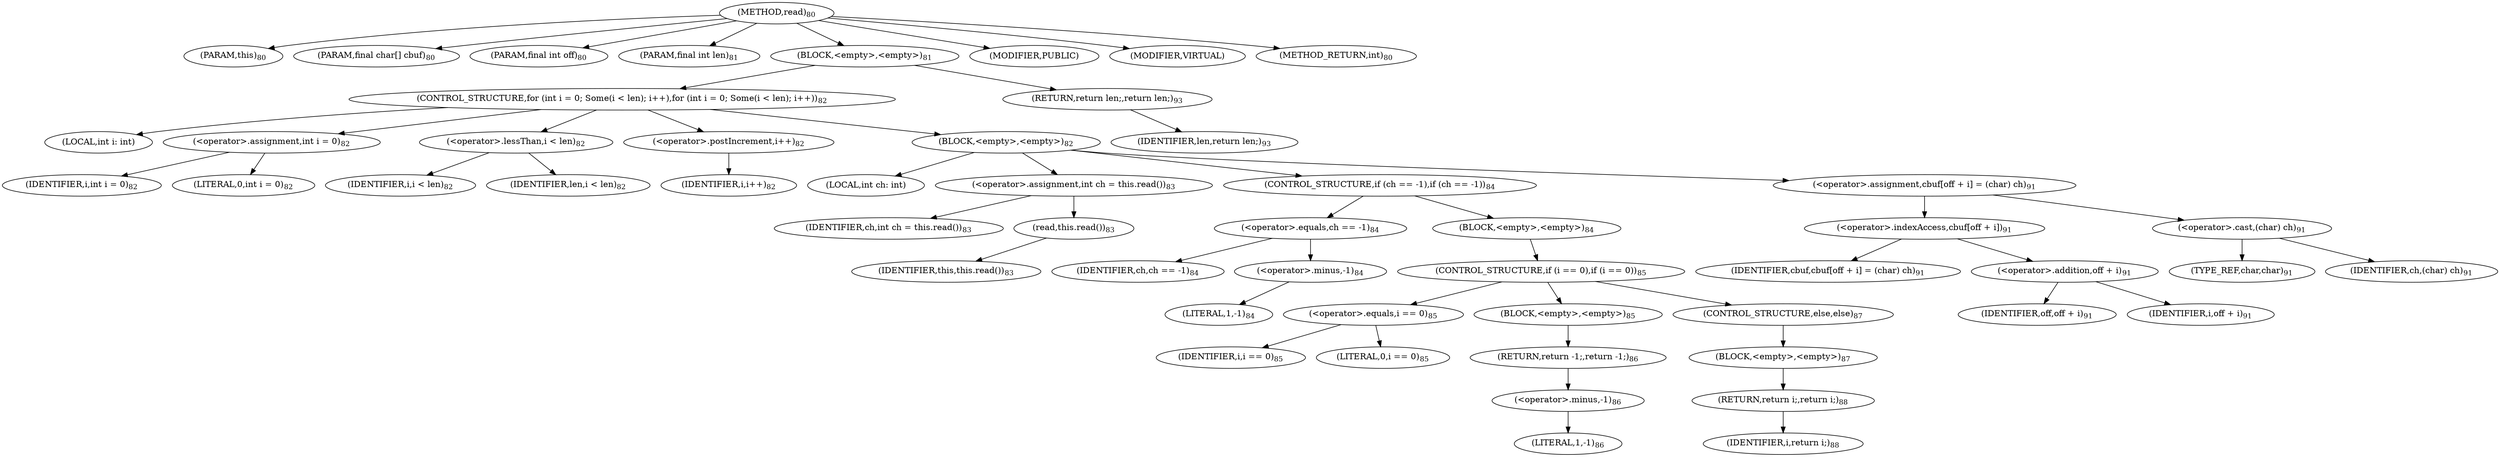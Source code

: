digraph "read" {  
"89" [label = <(METHOD,read)<SUB>80</SUB>> ]
"9" [label = <(PARAM,this)<SUB>80</SUB>> ]
"90" [label = <(PARAM,final char[] cbuf)<SUB>80</SUB>> ]
"91" [label = <(PARAM,final int off)<SUB>80</SUB>> ]
"92" [label = <(PARAM,final int len)<SUB>81</SUB>> ]
"93" [label = <(BLOCK,&lt;empty&gt;,&lt;empty&gt;)<SUB>81</SUB>> ]
"94" [label = <(CONTROL_STRUCTURE,for (int i = 0; Some(i &lt; len); i++),for (int i = 0; Some(i &lt; len); i++))<SUB>82</SUB>> ]
"95" [label = <(LOCAL,int i: int)> ]
"96" [label = <(&lt;operator&gt;.assignment,int i = 0)<SUB>82</SUB>> ]
"97" [label = <(IDENTIFIER,i,int i = 0)<SUB>82</SUB>> ]
"98" [label = <(LITERAL,0,int i = 0)<SUB>82</SUB>> ]
"99" [label = <(&lt;operator&gt;.lessThan,i &lt; len)<SUB>82</SUB>> ]
"100" [label = <(IDENTIFIER,i,i &lt; len)<SUB>82</SUB>> ]
"101" [label = <(IDENTIFIER,len,i &lt; len)<SUB>82</SUB>> ]
"102" [label = <(&lt;operator&gt;.postIncrement,i++)<SUB>82</SUB>> ]
"103" [label = <(IDENTIFIER,i,i++)<SUB>82</SUB>> ]
"104" [label = <(BLOCK,&lt;empty&gt;,&lt;empty&gt;)<SUB>82</SUB>> ]
"105" [label = <(LOCAL,int ch: int)> ]
"106" [label = <(&lt;operator&gt;.assignment,int ch = this.read())<SUB>83</SUB>> ]
"107" [label = <(IDENTIFIER,ch,int ch = this.read())<SUB>83</SUB>> ]
"108" [label = <(read,this.read())<SUB>83</SUB>> ]
"8" [label = <(IDENTIFIER,this,this.read())<SUB>83</SUB>> ]
"109" [label = <(CONTROL_STRUCTURE,if (ch == -1),if (ch == -1))<SUB>84</SUB>> ]
"110" [label = <(&lt;operator&gt;.equals,ch == -1)<SUB>84</SUB>> ]
"111" [label = <(IDENTIFIER,ch,ch == -1)<SUB>84</SUB>> ]
"112" [label = <(&lt;operator&gt;.minus,-1)<SUB>84</SUB>> ]
"113" [label = <(LITERAL,1,-1)<SUB>84</SUB>> ]
"114" [label = <(BLOCK,&lt;empty&gt;,&lt;empty&gt;)<SUB>84</SUB>> ]
"115" [label = <(CONTROL_STRUCTURE,if (i == 0),if (i == 0))<SUB>85</SUB>> ]
"116" [label = <(&lt;operator&gt;.equals,i == 0)<SUB>85</SUB>> ]
"117" [label = <(IDENTIFIER,i,i == 0)<SUB>85</SUB>> ]
"118" [label = <(LITERAL,0,i == 0)<SUB>85</SUB>> ]
"119" [label = <(BLOCK,&lt;empty&gt;,&lt;empty&gt;)<SUB>85</SUB>> ]
"120" [label = <(RETURN,return -1;,return -1;)<SUB>86</SUB>> ]
"121" [label = <(&lt;operator&gt;.minus,-1)<SUB>86</SUB>> ]
"122" [label = <(LITERAL,1,-1)<SUB>86</SUB>> ]
"123" [label = <(CONTROL_STRUCTURE,else,else)<SUB>87</SUB>> ]
"124" [label = <(BLOCK,&lt;empty&gt;,&lt;empty&gt;)<SUB>87</SUB>> ]
"125" [label = <(RETURN,return i;,return i;)<SUB>88</SUB>> ]
"126" [label = <(IDENTIFIER,i,return i;)<SUB>88</SUB>> ]
"127" [label = <(&lt;operator&gt;.assignment,cbuf[off + i] = (char) ch)<SUB>91</SUB>> ]
"128" [label = <(&lt;operator&gt;.indexAccess,cbuf[off + i])<SUB>91</SUB>> ]
"129" [label = <(IDENTIFIER,cbuf,cbuf[off + i] = (char) ch)<SUB>91</SUB>> ]
"130" [label = <(&lt;operator&gt;.addition,off + i)<SUB>91</SUB>> ]
"131" [label = <(IDENTIFIER,off,off + i)<SUB>91</SUB>> ]
"132" [label = <(IDENTIFIER,i,off + i)<SUB>91</SUB>> ]
"133" [label = <(&lt;operator&gt;.cast,(char) ch)<SUB>91</SUB>> ]
"134" [label = <(TYPE_REF,char,char)<SUB>91</SUB>> ]
"135" [label = <(IDENTIFIER,ch,(char) ch)<SUB>91</SUB>> ]
"136" [label = <(RETURN,return len;,return len;)<SUB>93</SUB>> ]
"137" [label = <(IDENTIFIER,len,return len;)<SUB>93</SUB>> ]
"138" [label = <(MODIFIER,PUBLIC)> ]
"139" [label = <(MODIFIER,VIRTUAL)> ]
"140" [label = <(METHOD_RETURN,int)<SUB>80</SUB>> ]
  "89" -> "9" 
  "89" -> "90" 
  "89" -> "91" 
  "89" -> "92" 
  "89" -> "93" 
  "89" -> "138" 
  "89" -> "139" 
  "89" -> "140" 
  "93" -> "94" 
  "93" -> "136" 
  "94" -> "95" 
  "94" -> "96" 
  "94" -> "99" 
  "94" -> "102" 
  "94" -> "104" 
  "96" -> "97" 
  "96" -> "98" 
  "99" -> "100" 
  "99" -> "101" 
  "102" -> "103" 
  "104" -> "105" 
  "104" -> "106" 
  "104" -> "109" 
  "104" -> "127" 
  "106" -> "107" 
  "106" -> "108" 
  "108" -> "8" 
  "109" -> "110" 
  "109" -> "114" 
  "110" -> "111" 
  "110" -> "112" 
  "112" -> "113" 
  "114" -> "115" 
  "115" -> "116" 
  "115" -> "119" 
  "115" -> "123" 
  "116" -> "117" 
  "116" -> "118" 
  "119" -> "120" 
  "120" -> "121" 
  "121" -> "122" 
  "123" -> "124" 
  "124" -> "125" 
  "125" -> "126" 
  "127" -> "128" 
  "127" -> "133" 
  "128" -> "129" 
  "128" -> "130" 
  "130" -> "131" 
  "130" -> "132" 
  "133" -> "134" 
  "133" -> "135" 
  "136" -> "137" 
}
